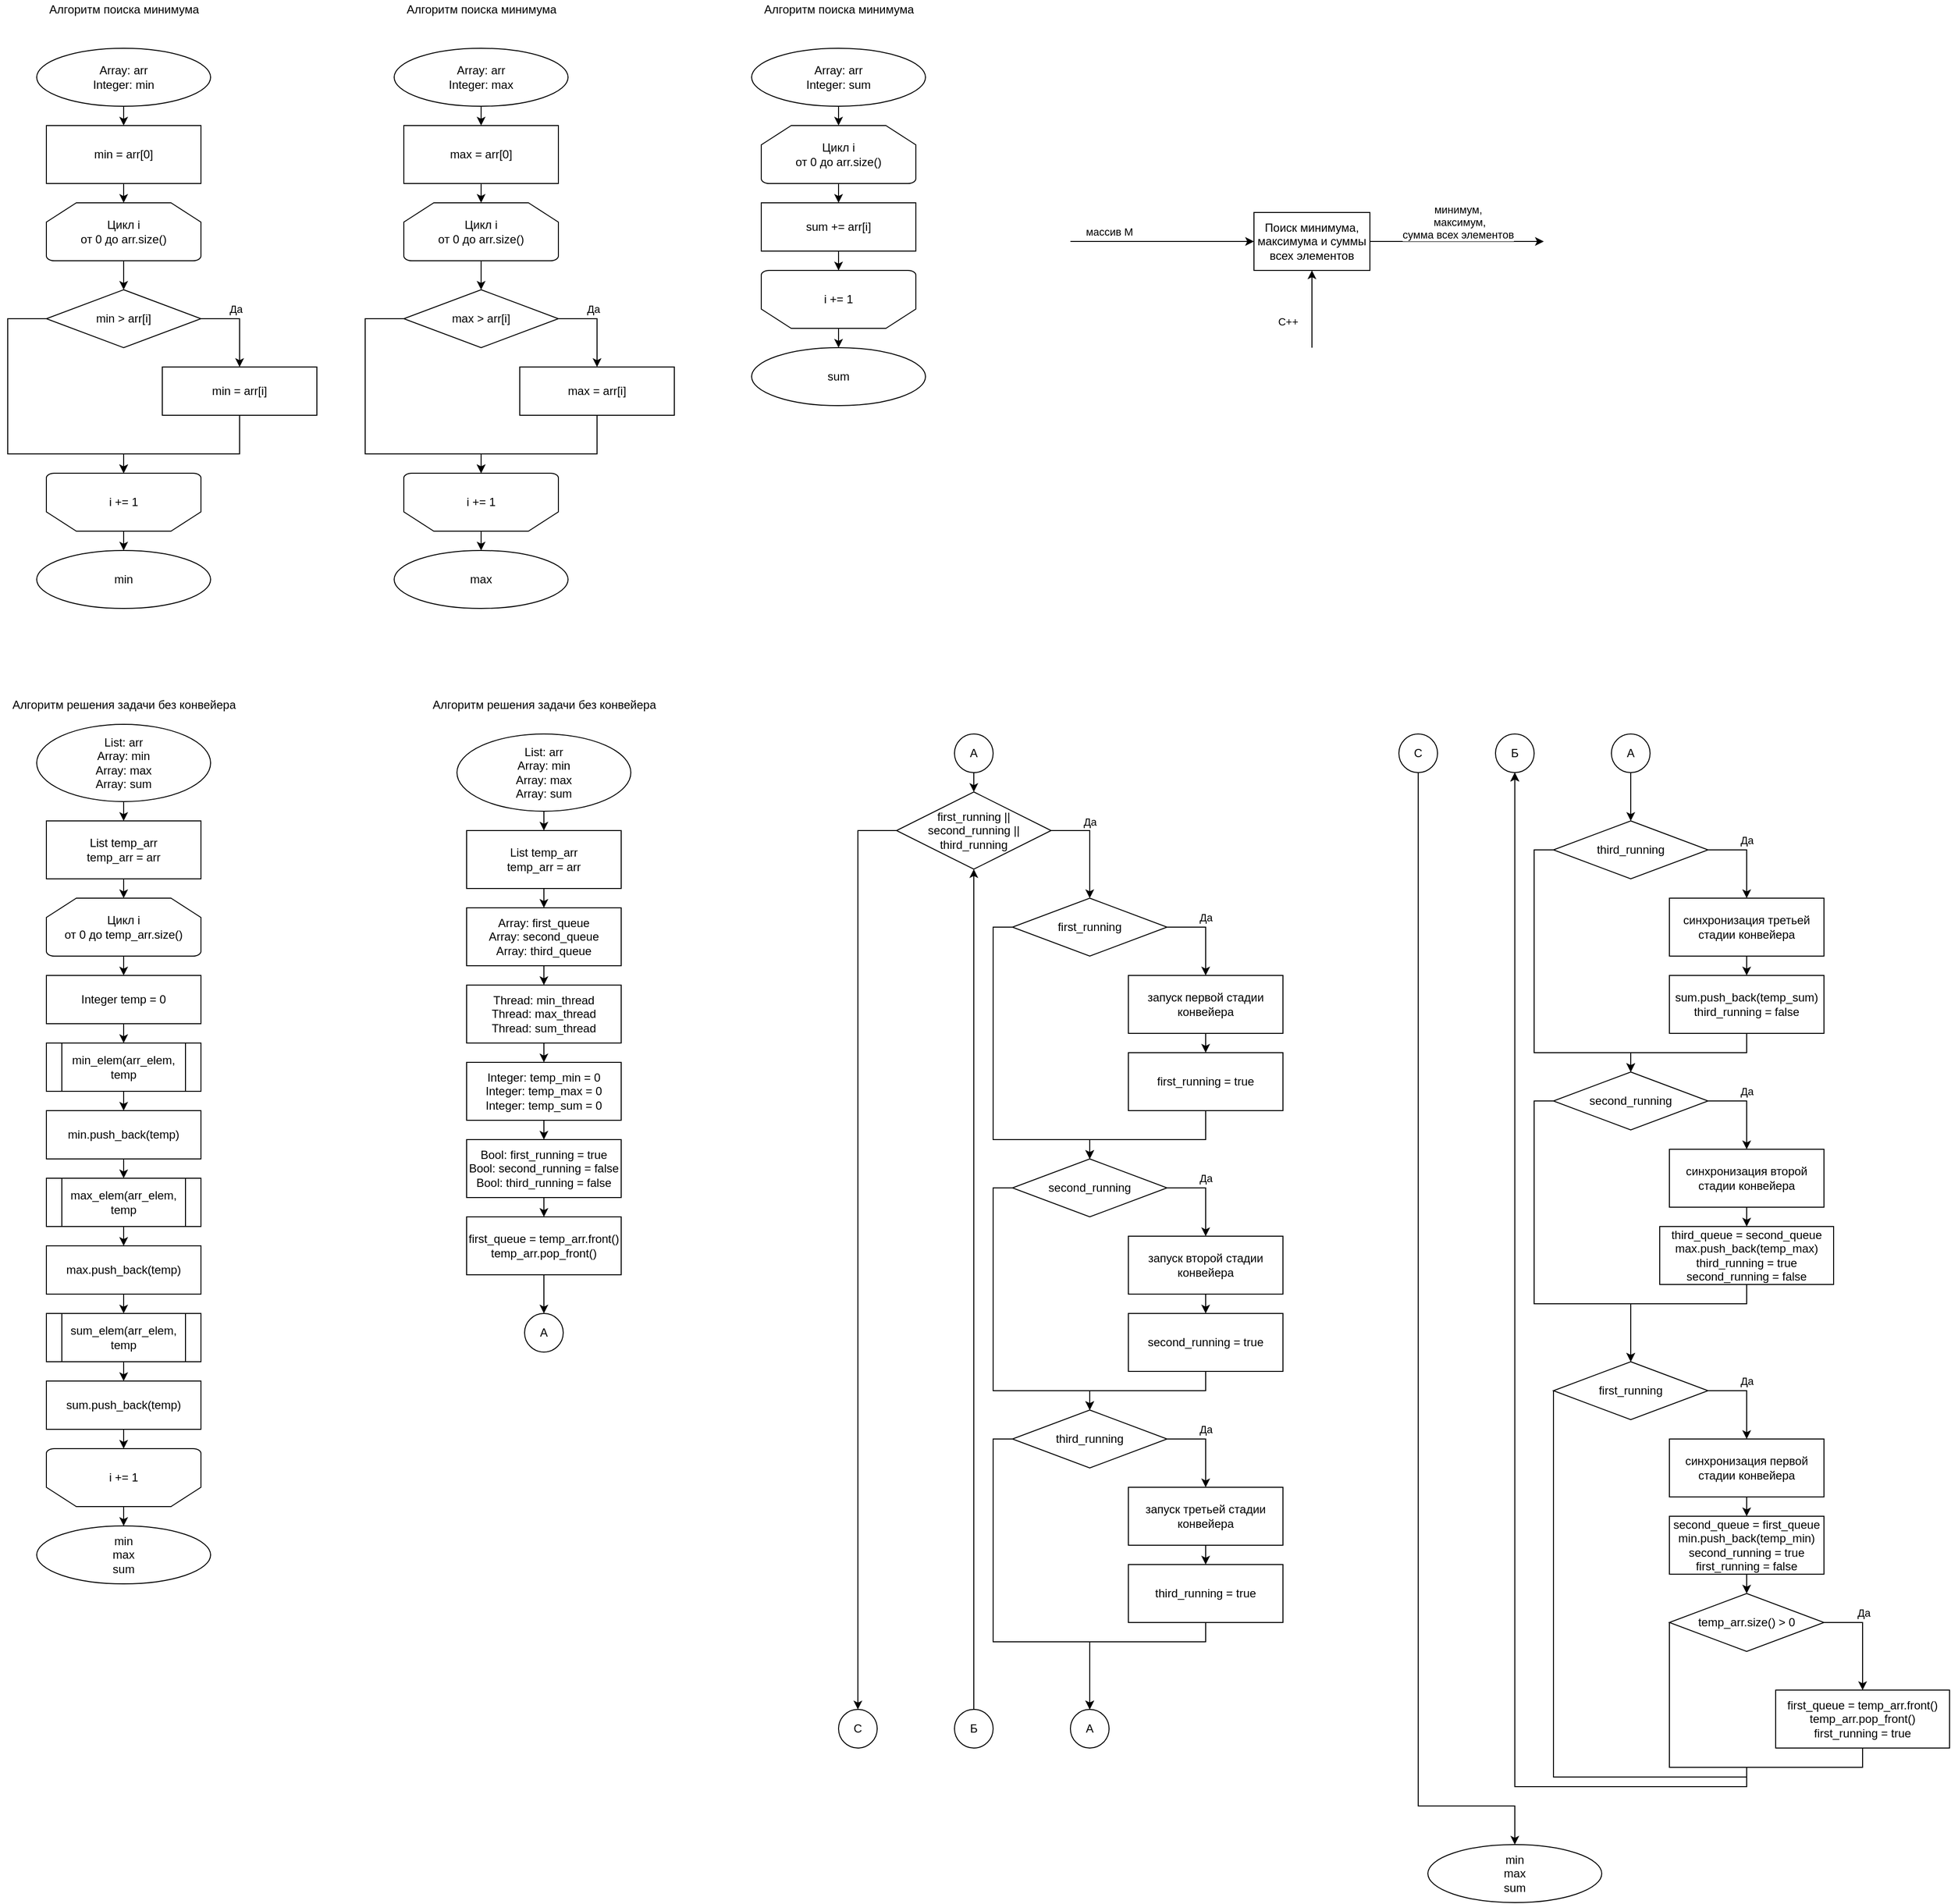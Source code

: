 <mxfile version="14.9.6" type="device"><diagram id="fH0HBRmKc5SlsXEf2OlQ" name="Страница 1"><mxGraphModel dx="1072" dy="1198" grid="1" gridSize="10" guides="1" tooltips="1" connect="1" arrows="1" fold="1" page="1" pageScale="1" pageWidth="2000" pageHeight="7500" math="0" shadow="0"><root><mxCell id="0"/><mxCell id="1" parent="0"/><mxCell id="mLA2JFkDccBZMxdn4q4g-1" value="Алгоритм поиска минимума" style="text;html=1;align=center;verticalAlign=middle;resizable=0;points=[];autosize=1;strokeColor=none;" parent="1" vertex="1"><mxGeometry x="115" y="70" width="170" height="20" as="geometry"/></mxCell><mxCell id="GXV0-Y7VM4MidApQn_C1-3" style="edgeStyle=orthogonalEdgeStyle;rounded=0;orthogonalLoop=1;jettySize=auto;html=1;exitX=0.5;exitY=1;exitDx=0;exitDy=0;exitPerimeter=0;entryX=0.5;entryY=0;entryDx=0;entryDy=0;" parent="1" source="mLA2JFkDccBZMxdn4q4g-2" target="GXV0-Y7VM4MidApQn_C1-2" edge="1"><mxGeometry relative="1" as="geometry"><mxPoint x="200.333" y="190" as="targetPoint"/></mxGeometry></mxCell><mxCell id="mLA2JFkDccBZMxdn4q4g-2" value="Array: arr&lt;br&gt;Integer: min" style="strokeWidth=1;html=1;shape=mxgraph.flowchart.start_1;whiteSpace=wrap;" parent="1" vertex="1"><mxGeometry x="110" y="120" width="180" height="60" as="geometry"/></mxCell><mxCell id="9Jeo3THALoIfppSIia8V-6" style="edgeStyle=orthogonalEdgeStyle;rounded=0;orthogonalLoop=1;jettySize=auto;html=1;" parent="1" source="9Jeo3THALoIfppSIia8V-1" edge="1"><mxGeometry relative="1" as="geometry"><mxPoint x="1670.0" y="320" as="targetPoint"/></mxGeometry></mxCell><mxCell id="9Jeo3THALoIfppSIia8V-7" value="минимум,&lt;br&gt;&amp;nbsp;максимум, &lt;br&gt;сумма всех элементов&lt;br&gt;" style="edgeLabel;html=1;align=center;verticalAlign=middle;resizable=0;points=[];" parent="9Jeo3THALoIfppSIia8V-6" vertex="1" connectable="0"><mxGeometry x="-0.261" relative="1" as="geometry"><mxPoint x="24" y="-20" as="offset"/></mxGeometry></mxCell><mxCell id="9Jeo3THALoIfppSIia8V-1" value="Поиск минимума, максимума и суммы всех элементов" style="rounded=0;whiteSpace=wrap;html=1;" parent="1" vertex="1"><mxGeometry x="1370" y="290" width="120" height="60" as="geometry"/></mxCell><mxCell id="9Jeo3THALoIfppSIia8V-2" value="" style="endArrow=classic;html=1;entryX=0;entryY=0.5;entryDx=0;entryDy=0;" parent="1" target="9Jeo3THALoIfppSIia8V-1" edge="1"><mxGeometry width="50" height="50" relative="1" as="geometry"><mxPoint x="1180" y="320" as="sourcePoint"/><mxPoint x="1120" y="310" as="targetPoint"/></mxGeometry></mxCell><mxCell id="9Jeo3THALoIfppSIia8V-3" value="массив M" style="edgeLabel;html=1;align=center;verticalAlign=middle;resizable=0;points=[];" parent="9Jeo3THALoIfppSIia8V-2" vertex="1" connectable="0"><mxGeometry x="-0.508" y="2" relative="1" as="geometry"><mxPoint x="-7" y="-8" as="offset"/></mxGeometry></mxCell><mxCell id="9Jeo3THALoIfppSIia8V-4" value="" style="endArrow=classic;html=1;entryX=0.5;entryY=1;entryDx=0;entryDy=0;" parent="1" target="9Jeo3THALoIfppSIia8V-1" edge="1"><mxGeometry width="50" height="50" relative="1" as="geometry"><mxPoint x="1430" y="430" as="sourcePoint"/><mxPoint x="1440" y="420" as="targetPoint"/></mxGeometry></mxCell><mxCell id="9Jeo3THALoIfppSIia8V-5" value="C++" style="edgeLabel;html=1;align=center;verticalAlign=middle;resizable=0;points=[];" parent="9Jeo3THALoIfppSIia8V-4" vertex="1" connectable="0"><mxGeometry x="-0.508" y="2" relative="1" as="geometry"><mxPoint x="-23" y="-8" as="offset"/></mxGeometry></mxCell><mxCell id="gbxbcN8R0TpXSxRUn-cA-10" style="edgeStyle=orthogonalEdgeStyle;rounded=0;orthogonalLoop=1;jettySize=auto;html=1;exitX=0.5;exitY=1;exitDx=0;exitDy=0;entryX=0.5;entryY=0;entryDx=0;entryDy=0;entryPerimeter=0;" edge="1" parent="1" source="GXV0-Y7VM4MidApQn_C1-2" target="gbxbcN8R0TpXSxRUn-cA-1"><mxGeometry relative="1" as="geometry"/></mxCell><mxCell id="GXV0-Y7VM4MidApQn_C1-2" value="min = arr[0]" style="rounded=0;whiteSpace=wrap;html=1;strokeWidth=1;" parent="1" vertex="1"><mxGeometry x="120" y="200" width="160" height="60" as="geometry"/></mxCell><mxCell id="gbxbcN8R0TpXSxRUn-cA-12" style="edgeStyle=orthogonalEdgeStyle;rounded=0;orthogonalLoop=1;jettySize=auto;html=1;exitX=0.5;exitY=1;exitDx=0;exitDy=0;exitPerimeter=0;entryX=0.5;entryY=0;entryDx=0;entryDy=0;" edge="1" parent="1" source="gbxbcN8R0TpXSxRUn-cA-1" target="gbxbcN8R0TpXSxRUn-cA-6"><mxGeometry relative="1" as="geometry"/></mxCell><mxCell id="gbxbcN8R0TpXSxRUn-cA-1" value="Цикл i&lt;br&gt;от 0 до arr.size()" style="strokeWidth=1;html=1;shape=mxgraph.flowchart.loop_limit;whiteSpace=wrap;" vertex="1" parent="1"><mxGeometry x="120" y="280" width="160" height="60" as="geometry"/></mxCell><mxCell id="gbxbcN8R0TpXSxRUn-cA-13" style="edgeStyle=orthogonalEdgeStyle;rounded=0;orthogonalLoop=1;jettySize=auto;html=1;exitX=0.5;exitY=0;exitDx=0;exitDy=0;exitPerimeter=0;entryX=0.5;entryY=0;entryDx=0;entryDy=0;entryPerimeter=0;" edge="1" parent="1" source="gbxbcN8R0TpXSxRUn-cA-2" target="gbxbcN8R0TpXSxRUn-cA-9"><mxGeometry relative="1" as="geometry"/></mxCell><mxCell id="gbxbcN8R0TpXSxRUn-cA-2" value="i += 1" style="strokeWidth=1;html=1;shape=mxgraph.flowchart.loop_limit;whiteSpace=wrap;direction=west;" vertex="1" parent="1"><mxGeometry x="120" y="560" width="160" height="60" as="geometry"/></mxCell><mxCell id="gbxbcN8R0TpXSxRUn-cA-3" style="edgeStyle=orthogonalEdgeStyle;rounded=0;orthogonalLoop=1;jettySize=auto;html=1;entryX=0.5;entryY=0;entryDx=0;entryDy=0;" edge="1" parent="1" source="gbxbcN8R0TpXSxRUn-cA-6" target="gbxbcN8R0TpXSxRUn-cA-8"><mxGeometry relative="1" as="geometry"><Array as="points"><mxPoint x="320" y="400"/></Array></mxGeometry></mxCell><mxCell id="gbxbcN8R0TpXSxRUn-cA-4" value="Да" style="edgeLabel;html=1;align=center;verticalAlign=middle;resizable=0;points=[];" vertex="1" connectable="0" parent="gbxbcN8R0TpXSxRUn-cA-3"><mxGeometry x="-0.246" relative="1" as="geometry"><mxPoint x="2" y="-10" as="offset"/></mxGeometry></mxCell><mxCell id="gbxbcN8R0TpXSxRUn-cA-5" style="edgeStyle=orthogonalEdgeStyle;rounded=0;orthogonalLoop=1;jettySize=auto;html=1;exitX=0;exitY=0.5;exitDx=0;exitDy=0;entryX=0.5;entryY=1;entryDx=0;entryDy=0;entryPerimeter=0;" edge="1" parent="1" source="gbxbcN8R0TpXSxRUn-cA-6" target="gbxbcN8R0TpXSxRUn-cA-2"><mxGeometry relative="1" as="geometry"><Array as="points"><mxPoint x="80" y="400"/><mxPoint x="80" y="540"/><mxPoint x="200" y="540"/></Array><mxPoint x="200" y="610" as="targetPoint"/></mxGeometry></mxCell><mxCell id="gbxbcN8R0TpXSxRUn-cA-6" value="min &amp;gt; arr[i]" style="rhombus;whiteSpace=wrap;html=1;strokeWidth=1;" vertex="1" parent="1"><mxGeometry x="120" y="370" width="160" height="60" as="geometry"/></mxCell><mxCell id="gbxbcN8R0TpXSxRUn-cA-7" style="edgeStyle=orthogonalEdgeStyle;rounded=0;orthogonalLoop=1;jettySize=auto;html=1;exitX=0.5;exitY=1;exitDx=0;exitDy=0;entryX=0.5;entryY=1;entryDx=0;entryDy=0;entryPerimeter=0;" edge="1" parent="1" source="gbxbcN8R0TpXSxRUn-cA-8" target="gbxbcN8R0TpXSxRUn-cA-2"><mxGeometry relative="1" as="geometry"><mxPoint x="200" y="560" as="targetPoint"/><Array as="points"><mxPoint x="320" y="540"/><mxPoint x="200" y="540"/></Array></mxGeometry></mxCell><mxCell id="gbxbcN8R0TpXSxRUn-cA-8" value="min = arr[i]" style="rounded=0;whiteSpace=wrap;html=1;strokeWidth=1;" vertex="1" parent="1"><mxGeometry x="240" y="450" width="160" height="50" as="geometry"/></mxCell><mxCell id="gbxbcN8R0TpXSxRUn-cA-9" value="min" style="strokeWidth=1;html=1;shape=mxgraph.flowchart.start_1;whiteSpace=wrap;" vertex="1" parent="1"><mxGeometry x="110" y="640" width="180" height="60" as="geometry"/></mxCell><mxCell id="gbxbcN8R0TpXSxRUn-cA-14" value="Алгоритм поиска минимума" style="text;html=1;align=center;verticalAlign=middle;resizable=0;points=[];autosize=1;strokeColor=none;" vertex="1" parent="1"><mxGeometry x="485" y="70" width="170" height="20" as="geometry"/></mxCell><mxCell id="gbxbcN8R0TpXSxRUn-cA-15" style="edgeStyle=orthogonalEdgeStyle;rounded=0;orthogonalLoop=1;jettySize=auto;html=1;exitX=0.5;exitY=1;exitDx=0;exitDy=0;exitPerimeter=0;entryX=0.5;entryY=0;entryDx=0;entryDy=0;" edge="1" parent="1" source="gbxbcN8R0TpXSxRUn-cA-16" target="gbxbcN8R0TpXSxRUn-cA-18"><mxGeometry relative="1" as="geometry"><mxPoint x="570.333" y="190" as="targetPoint"/></mxGeometry></mxCell><mxCell id="gbxbcN8R0TpXSxRUn-cA-16" value="Array: arr&lt;br&gt;Integer: max" style="strokeWidth=1;html=1;shape=mxgraph.flowchart.start_1;whiteSpace=wrap;" vertex="1" parent="1"><mxGeometry x="480" y="120" width="180" height="60" as="geometry"/></mxCell><mxCell id="gbxbcN8R0TpXSxRUn-cA-17" style="edgeStyle=orthogonalEdgeStyle;rounded=0;orthogonalLoop=1;jettySize=auto;html=1;exitX=0.5;exitY=1;exitDx=0;exitDy=0;entryX=0.5;entryY=0;entryDx=0;entryDy=0;entryPerimeter=0;" edge="1" parent="1" source="gbxbcN8R0TpXSxRUn-cA-18" target="gbxbcN8R0TpXSxRUn-cA-20"><mxGeometry relative="1" as="geometry"/></mxCell><mxCell id="gbxbcN8R0TpXSxRUn-cA-18" value="max = arr[0]" style="rounded=0;whiteSpace=wrap;html=1;strokeWidth=1;" vertex="1" parent="1"><mxGeometry x="490" y="200" width="160" height="60" as="geometry"/></mxCell><mxCell id="gbxbcN8R0TpXSxRUn-cA-19" style="edgeStyle=orthogonalEdgeStyle;rounded=0;orthogonalLoop=1;jettySize=auto;html=1;exitX=0.5;exitY=1;exitDx=0;exitDy=0;exitPerimeter=0;entryX=0.5;entryY=0;entryDx=0;entryDy=0;" edge="1" parent="1" source="gbxbcN8R0TpXSxRUn-cA-20" target="gbxbcN8R0TpXSxRUn-cA-26"><mxGeometry relative="1" as="geometry"/></mxCell><mxCell id="gbxbcN8R0TpXSxRUn-cA-20" value="Цикл i&lt;br&gt;от 0 до arr.size()" style="strokeWidth=1;html=1;shape=mxgraph.flowchart.loop_limit;whiteSpace=wrap;" vertex="1" parent="1"><mxGeometry x="490" y="280" width="160" height="60" as="geometry"/></mxCell><mxCell id="gbxbcN8R0TpXSxRUn-cA-21" style="edgeStyle=orthogonalEdgeStyle;rounded=0;orthogonalLoop=1;jettySize=auto;html=1;exitX=0.5;exitY=0;exitDx=0;exitDy=0;exitPerimeter=0;entryX=0.5;entryY=0;entryDx=0;entryDy=0;entryPerimeter=0;" edge="1" parent="1" source="gbxbcN8R0TpXSxRUn-cA-22" target="gbxbcN8R0TpXSxRUn-cA-29"><mxGeometry relative="1" as="geometry"/></mxCell><mxCell id="gbxbcN8R0TpXSxRUn-cA-22" value="i += 1" style="strokeWidth=1;html=1;shape=mxgraph.flowchart.loop_limit;whiteSpace=wrap;direction=west;" vertex="1" parent="1"><mxGeometry x="490" y="560" width="160" height="60" as="geometry"/></mxCell><mxCell id="gbxbcN8R0TpXSxRUn-cA-23" style="edgeStyle=orthogonalEdgeStyle;rounded=0;orthogonalLoop=1;jettySize=auto;html=1;entryX=0.5;entryY=0;entryDx=0;entryDy=0;" edge="1" parent="1" source="gbxbcN8R0TpXSxRUn-cA-26" target="gbxbcN8R0TpXSxRUn-cA-28"><mxGeometry relative="1" as="geometry"><Array as="points"><mxPoint x="690" y="400"/></Array></mxGeometry></mxCell><mxCell id="gbxbcN8R0TpXSxRUn-cA-24" value="Да" style="edgeLabel;html=1;align=center;verticalAlign=middle;resizable=0;points=[];" vertex="1" connectable="0" parent="gbxbcN8R0TpXSxRUn-cA-23"><mxGeometry x="-0.246" relative="1" as="geometry"><mxPoint x="2" y="-10" as="offset"/></mxGeometry></mxCell><mxCell id="gbxbcN8R0TpXSxRUn-cA-25" style="edgeStyle=orthogonalEdgeStyle;rounded=0;orthogonalLoop=1;jettySize=auto;html=1;exitX=0;exitY=0.5;exitDx=0;exitDy=0;entryX=0.5;entryY=1;entryDx=0;entryDy=0;entryPerimeter=0;" edge="1" parent="1" source="gbxbcN8R0TpXSxRUn-cA-26" target="gbxbcN8R0TpXSxRUn-cA-22"><mxGeometry relative="1" as="geometry"><Array as="points"><mxPoint x="450" y="400"/><mxPoint x="450" y="540"/><mxPoint x="570" y="540"/></Array><mxPoint x="570" y="610" as="targetPoint"/></mxGeometry></mxCell><mxCell id="gbxbcN8R0TpXSxRUn-cA-26" value="max &amp;gt; arr[i]" style="rhombus;whiteSpace=wrap;html=1;strokeWidth=1;" vertex="1" parent="1"><mxGeometry x="490" y="370" width="160" height="60" as="geometry"/></mxCell><mxCell id="gbxbcN8R0TpXSxRUn-cA-27" style="edgeStyle=orthogonalEdgeStyle;rounded=0;orthogonalLoop=1;jettySize=auto;html=1;exitX=0.5;exitY=1;exitDx=0;exitDy=0;entryX=0.5;entryY=1;entryDx=0;entryDy=0;entryPerimeter=0;" edge="1" parent="1" source="gbxbcN8R0TpXSxRUn-cA-28" target="gbxbcN8R0TpXSxRUn-cA-22"><mxGeometry relative="1" as="geometry"><mxPoint x="570" y="560" as="targetPoint"/><Array as="points"><mxPoint x="690" y="540"/><mxPoint x="570" y="540"/></Array></mxGeometry></mxCell><mxCell id="gbxbcN8R0TpXSxRUn-cA-28" value="max = arr[i]" style="rounded=0;whiteSpace=wrap;html=1;strokeWidth=1;" vertex="1" parent="1"><mxGeometry x="610" y="450" width="160" height="50" as="geometry"/></mxCell><mxCell id="gbxbcN8R0TpXSxRUn-cA-29" value="max" style="strokeWidth=1;html=1;shape=mxgraph.flowchart.start_1;whiteSpace=wrap;" vertex="1" parent="1"><mxGeometry x="480" y="640" width="180" height="60" as="geometry"/></mxCell><mxCell id="gbxbcN8R0TpXSxRUn-cA-30" value="Алгоритм поиска минимума" style="text;html=1;align=center;verticalAlign=middle;resizable=0;points=[];autosize=1;strokeColor=none;" vertex="1" parent="1"><mxGeometry x="855" y="70" width="170" height="20" as="geometry"/></mxCell><mxCell id="gbxbcN8R0TpXSxRUn-cA-46" style="edgeStyle=orthogonalEdgeStyle;rounded=0;orthogonalLoop=1;jettySize=auto;html=1;exitX=0.5;exitY=1;exitDx=0;exitDy=0;exitPerimeter=0;entryX=0.5;entryY=0;entryDx=0;entryDy=0;entryPerimeter=0;" edge="1" parent="1" source="gbxbcN8R0TpXSxRUn-cA-32" target="gbxbcN8R0TpXSxRUn-cA-36"><mxGeometry relative="1" as="geometry"/></mxCell><mxCell id="gbxbcN8R0TpXSxRUn-cA-32" value="Array: arr&lt;br&gt;Integer: sum" style="strokeWidth=1;html=1;shape=mxgraph.flowchart.start_1;whiteSpace=wrap;" vertex="1" parent="1"><mxGeometry x="850" y="120" width="180" height="60" as="geometry"/></mxCell><mxCell id="gbxbcN8R0TpXSxRUn-cA-35" style="edgeStyle=orthogonalEdgeStyle;rounded=0;orthogonalLoop=1;jettySize=auto;html=1;exitX=0.5;exitY=1;exitDx=0;exitDy=0;exitPerimeter=0;entryX=0.5;entryY=0;entryDx=0;entryDy=0;" edge="1" parent="1" source="gbxbcN8R0TpXSxRUn-cA-36" target="gbxbcN8R0TpXSxRUn-cA-47"><mxGeometry relative="1" as="geometry"><mxPoint x="940" y="290" as="targetPoint"/></mxGeometry></mxCell><mxCell id="gbxbcN8R0TpXSxRUn-cA-36" value="Цикл i&lt;br&gt;от 0 до arr.size()" style="strokeWidth=1;html=1;shape=mxgraph.flowchart.loop_limit;whiteSpace=wrap;" vertex="1" parent="1"><mxGeometry x="860" y="200" width="160" height="60" as="geometry"/></mxCell><mxCell id="gbxbcN8R0TpXSxRUn-cA-37" style="edgeStyle=orthogonalEdgeStyle;rounded=0;orthogonalLoop=1;jettySize=auto;html=1;exitX=0.5;exitY=0;exitDx=0;exitDy=0;exitPerimeter=0;entryX=0.5;entryY=0;entryDx=0;entryDy=0;entryPerimeter=0;" edge="1" parent="1" source="gbxbcN8R0TpXSxRUn-cA-38" target="gbxbcN8R0TpXSxRUn-cA-45"><mxGeometry relative="1" as="geometry"/></mxCell><mxCell id="gbxbcN8R0TpXSxRUn-cA-38" value="i += 1" style="strokeWidth=1;html=1;shape=mxgraph.flowchart.loop_limit;whiteSpace=wrap;direction=west;" vertex="1" parent="1"><mxGeometry x="860" y="350" width="160" height="60" as="geometry"/></mxCell><mxCell id="gbxbcN8R0TpXSxRUn-cA-45" value="sum" style="strokeWidth=1;html=1;shape=mxgraph.flowchart.start_1;whiteSpace=wrap;" vertex="1" parent="1"><mxGeometry x="850" y="430" width="180" height="60" as="geometry"/></mxCell><mxCell id="gbxbcN8R0TpXSxRUn-cA-48" style="edgeStyle=orthogonalEdgeStyle;rounded=0;orthogonalLoop=1;jettySize=auto;html=1;entryX=0.5;entryY=1;entryDx=0;entryDy=0;entryPerimeter=0;" edge="1" parent="1" source="gbxbcN8R0TpXSxRUn-cA-47" target="gbxbcN8R0TpXSxRUn-cA-38"><mxGeometry relative="1" as="geometry"/></mxCell><mxCell id="gbxbcN8R0TpXSxRUn-cA-47" value="sum += arr[i]" style="rounded=0;whiteSpace=wrap;html=1;strokeWidth=1;" vertex="1" parent="1"><mxGeometry x="860" y="280" width="160" height="50" as="geometry"/></mxCell><mxCell id="gbxbcN8R0TpXSxRUn-cA-49" value="Алгоритм решения задачи без конвейера" style="text;html=1;align=center;verticalAlign=middle;resizable=0;points=[];autosize=1;strokeColor=none;" vertex="1" parent="1"><mxGeometry x="75" y="790" width="250" height="20" as="geometry"/></mxCell><mxCell id="gbxbcN8R0TpXSxRUn-cA-50" style="edgeStyle=orthogonalEdgeStyle;rounded=0;orthogonalLoop=1;jettySize=auto;html=1;exitX=0.5;exitY=1;exitDx=0;exitDy=0;exitPerimeter=0;entryX=0.5;entryY=0;entryDx=0;entryDy=0;" edge="1" parent="1" source="gbxbcN8R0TpXSxRUn-cA-51" target="gbxbcN8R0TpXSxRUn-cA-53"><mxGeometry relative="1" as="geometry"><mxPoint x="200.333" y="910" as="targetPoint"/></mxGeometry></mxCell><mxCell id="gbxbcN8R0TpXSxRUn-cA-51" value="List: arr&lt;br&gt;Array: min&lt;br&gt;Array: max&lt;br&gt;Array: sum" style="strokeWidth=1;html=1;shape=mxgraph.flowchart.start_1;whiteSpace=wrap;" vertex="1" parent="1"><mxGeometry x="110" y="820" width="180" height="80" as="geometry"/></mxCell><mxCell id="gbxbcN8R0TpXSxRUn-cA-52" style="edgeStyle=orthogonalEdgeStyle;rounded=0;orthogonalLoop=1;jettySize=auto;html=1;exitX=0.5;exitY=1;exitDx=0;exitDy=0;entryX=0.5;entryY=0;entryDx=0;entryDy=0;entryPerimeter=0;" edge="1" parent="1" source="gbxbcN8R0TpXSxRUn-cA-53" target="gbxbcN8R0TpXSxRUn-cA-55"><mxGeometry relative="1" as="geometry"/></mxCell><mxCell id="gbxbcN8R0TpXSxRUn-cA-53" value="List temp_arr&lt;br&gt;temp_arr = arr" style="rounded=0;whiteSpace=wrap;html=1;strokeWidth=1;" vertex="1" parent="1"><mxGeometry x="120" y="920" width="160" height="60" as="geometry"/></mxCell><mxCell id="gbxbcN8R0TpXSxRUn-cA-54" style="edgeStyle=orthogonalEdgeStyle;rounded=0;orthogonalLoop=1;jettySize=auto;html=1;exitX=0.5;exitY=1;exitDx=0;exitDy=0;exitPerimeter=0;entryX=0.5;entryY=0;entryDx=0;entryDy=0;" edge="1" parent="1" source="gbxbcN8R0TpXSxRUn-cA-55" target="gbxbcN8R0TpXSxRUn-cA-81"><mxGeometry relative="1" as="geometry"><mxPoint x="200" y="1090" as="targetPoint"/></mxGeometry></mxCell><mxCell id="gbxbcN8R0TpXSxRUn-cA-55" value="Цикл i&lt;br&gt;от 0 до temp_arr.size()" style="strokeWidth=1;html=1;shape=mxgraph.flowchart.loop_limit;whiteSpace=wrap;" vertex="1" parent="1"><mxGeometry x="120" y="1000" width="160" height="60" as="geometry"/></mxCell><mxCell id="gbxbcN8R0TpXSxRUn-cA-56" style="edgeStyle=orthogonalEdgeStyle;rounded=0;orthogonalLoop=1;jettySize=auto;html=1;exitX=0.5;exitY=0;exitDx=0;exitDy=0;exitPerimeter=0;entryX=0.5;entryY=0;entryDx=0;entryDy=0;entryPerimeter=0;" edge="1" parent="1" source="gbxbcN8R0TpXSxRUn-cA-57" target="gbxbcN8R0TpXSxRUn-cA-64"><mxGeometry relative="1" as="geometry"/></mxCell><mxCell id="gbxbcN8R0TpXSxRUn-cA-57" value="i += 1" style="strokeWidth=1;html=1;shape=mxgraph.flowchart.loop_limit;whiteSpace=wrap;direction=west;" vertex="1" parent="1"><mxGeometry x="120" y="1570" width="160" height="60" as="geometry"/></mxCell><mxCell id="gbxbcN8R0TpXSxRUn-cA-64" value="min&lt;br&gt;max&lt;br&gt;sum" style="strokeWidth=1;html=1;shape=mxgraph.flowchart.start_1;whiteSpace=wrap;" vertex="1" parent="1"><mxGeometry x="110" y="1650" width="180" height="60" as="geometry"/></mxCell><mxCell id="gbxbcN8R0TpXSxRUn-cA-65" value="Алгоритм решения задачи без конвейера" style="text;html=1;align=center;verticalAlign=middle;resizable=0;points=[];autosize=1;strokeColor=none;" vertex="1" parent="1"><mxGeometry x="510" y="790" width="250" height="20" as="geometry"/></mxCell><mxCell id="gbxbcN8R0TpXSxRUn-cA-89" style="edgeStyle=orthogonalEdgeStyle;rounded=0;orthogonalLoop=1;jettySize=auto;html=1;exitX=0.5;exitY=1;exitDx=0;exitDy=0;entryX=0.5;entryY=0;entryDx=0;entryDy=0;" edge="1" parent="1" source="gbxbcN8R0TpXSxRUn-cA-81" target="gbxbcN8R0TpXSxRUn-cA-82"><mxGeometry relative="1" as="geometry"/></mxCell><mxCell id="gbxbcN8R0TpXSxRUn-cA-81" value="&lt;div&gt;Integer temp = 0&lt;/div&gt;" style="rounded=0;whiteSpace=wrap;html=1;strokeWidth=1;" vertex="1" parent="1"><mxGeometry x="120" y="1080" width="160" height="50" as="geometry"/></mxCell><mxCell id="gbxbcN8R0TpXSxRUn-cA-90" style="edgeStyle=orthogonalEdgeStyle;rounded=0;orthogonalLoop=1;jettySize=auto;html=1;exitX=0.5;exitY=1;exitDx=0;exitDy=0;entryX=0.5;entryY=0;entryDx=0;entryDy=0;" edge="1" parent="1" source="gbxbcN8R0TpXSxRUn-cA-82" target="gbxbcN8R0TpXSxRUn-cA-84"><mxGeometry relative="1" as="geometry"/></mxCell><mxCell id="gbxbcN8R0TpXSxRUn-cA-82" value="min_elem(arr_elem, temp" style="shape=process;whiteSpace=wrap;html=1;backgroundOutline=1;" vertex="1" parent="1"><mxGeometry x="120" y="1150" width="160" height="50" as="geometry"/></mxCell><mxCell id="gbxbcN8R0TpXSxRUn-cA-91" style="edgeStyle=orthogonalEdgeStyle;rounded=0;orthogonalLoop=1;jettySize=auto;html=1;exitX=0.5;exitY=1;exitDx=0;exitDy=0;entryX=0.5;entryY=0;entryDx=0;entryDy=0;" edge="1" parent="1" source="gbxbcN8R0TpXSxRUn-cA-84" target="gbxbcN8R0TpXSxRUn-cA-85"><mxGeometry relative="1" as="geometry"/></mxCell><mxCell id="gbxbcN8R0TpXSxRUn-cA-84" value="&lt;div&gt;min.push_back(temp)&lt;/div&gt;" style="rounded=0;whiteSpace=wrap;html=1;strokeWidth=1;" vertex="1" parent="1"><mxGeometry x="120" y="1220" width="160" height="50" as="geometry"/></mxCell><mxCell id="gbxbcN8R0TpXSxRUn-cA-92" style="edgeStyle=orthogonalEdgeStyle;rounded=0;orthogonalLoop=1;jettySize=auto;html=1;exitX=0.5;exitY=1;exitDx=0;exitDy=0;entryX=0.5;entryY=0;entryDx=0;entryDy=0;" edge="1" parent="1" source="gbxbcN8R0TpXSxRUn-cA-85" target="gbxbcN8R0TpXSxRUn-cA-86"><mxGeometry relative="1" as="geometry"/></mxCell><mxCell id="gbxbcN8R0TpXSxRUn-cA-85" value="max_elem(arr_elem, temp" style="shape=process;whiteSpace=wrap;html=1;backgroundOutline=1;" vertex="1" parent="1"><mxGeometry x="120" y="1290" width="160" height="50" as="geometry"/></mxCell><mxCell id="gbxbcN8R0TpXSxRUn-cA-93" style="edgeStyle=orthogonalEdgeStyle;rounded=0;orthogonalLoop=1;jettySize=auto;html=1;exitX=0.5;exitY=1;exitDx=0;exitDy=0;entryX=0.5;entryY=0;entryDx=0;entryDy=0;" edge="1" parent="1" source="gbxbcN8R0TpXSxRUn-cA-86" target="gbxbcN8R0TpXSxRUn-cA-87"><mxGeometry relative="1" as="geometry"/></mxCell><mxCell id="gbxbcN8R0TpXSxRUn-cA-86" value="&lt;div&gt;max.push_back(temp)&lt;/div&gt;" style="rounded=0;whiteSpace=wrap;html=1;strokeWidth=1;" vertex="1" parent="1"><mxGeometry x="120" y="1360" width="160" height="50" as="geometry"/></mxCell><mxCell id="gbxbcN8R0TpXSxRUn-cA-94" style="edgeStyle=orthogonalEdgeStyle;rounded=0;orthogonalLoop=1;jettySize=auto;html=1;exitX=0.5;exitY=1;exitDx=0;exitDy=0;entryX=0.5;entryY=0;entryDx=0;entryDy=0;" edge="1" parent="1" source="gbxbcN8R0TpXSxRUn-cA-87" target="gbxbcN8R0TpXSxRUn-cA-88"><mxGeometry relative="1" as="geometry"/></mxCell><mxCell id="gbxbcN8R0TpXSxRUn-cA-87" value="sum_elem(arr_elem, temp" style="shape=process;whiteSpace=wrap;html=1;backgroundOutline=1;" vertex="1" parent="1"><mxGeometry x="120" y="1430" width="160" height="50" as="geometry"/></mxCell><mxCell id="gbxbcN8R0TpXSxRUn-cA-95" style="edgeStyle=orthogonalEdgeStyle;rounded=0;orthogonalLoop=1;jettySize=auto;html=1;exitX=0.5;exitY=1;exitDx=0;exitDy=0;entryX=0.5;entryY=1;entryDx=0;entryDy=0;entryPerimeter=0;" edge="1" parent="1" source="gbxbcN8R0TpXSxRUn-cA-88" target="gbxbcN8R0TpXSxRUn-cA-57"><mxGeometry relative="1" as="geometry"/></mxCell><mxCell id="gbxbcN8R0TpXSxRUn-cA-88" value="&lt;div&gt;sum.push_back(temp)&lt;/div&gt;" style="rounded=0;whiteSpace=wrap;html=1;strokeWidth=1;" vertex="1" parent="1"><mxGeometry x="120" y="1500" width="160" height="50" as="geometry"/></mxCell><mxCell id="gbxbcN8R0TpXSxRUn-cA-96" style="edgeStyle=orthogonalEdgeStyle;rounded=0;orthogonalLoop=1;jettySize=auto;html=1;exitX=0.5;exitY=1;exitDx=0;exitDy=0;exitPerimeter=0;entryX=0.5;entryY=0;entryDx=0;entryDy=0;" edge="1" parent="1" source="gbxbcN8R0TpXSxRUn-cA-97" target="gbxbcN8R0TpXSxRUn-cA-99"><mxGeometry relative="1" as="geometry"><mxPoint x="635.333" y="920" as="targetPoint"/></mxGeometry></mxCell><mxCell id="gbxbcN8R0TpXSxRUn-cA-97" value="List: arr&lt;br&gt;Array: min&lt;br&gt;Array: max&lt;br&gt;Array: sum" style="strokeWidth=1;html=1;shape=mxgraph.flowchart.start_1;whiteSpace=wrap;" vertex="1" parent="1"><mxGeometry x="545" y="830" width="180" height="80" as="geometry"/></mxCell><mxCell id="gbxbcN8R0TpXSxRUn-cA-120" style="edgeStyle=orthogonalEdgeStyle;rounded=0;orthogonalLoop=1;jettySize=auto;html=1;exitX=0.5;exitY=1;exitDx=0;exitDy=0;entryX=0.5;entryY=0;entryDx=0;entryDy=0;" edge="1" parent="1" source="gbxbcN8R0TpXSxRUn-cA-99" target="gbxbcN8R0TpXSxRUn-cA-119"><mxGeometry relative="1" as="geometry"/></mxCell><mxCell id="gbxbcN8R0TpXSxRUn-cA-99" value="List temp_arr&lt;br&gt;temp_arr = arr" style="rounded=0;whiteSpace=wrap;html=1;strokeWidth=1;" vertex="1" parent="1"><mxGeometry x="555" y="930" width="160" height="60" as="geometry"/></mxCell><mxCell id="gbxbcN8R0TpXSxRUn-cA-122" style="edgeStyle=orthogonalEdgeStyle;rounded=0;orthogonalLoop=1;jettySize=auto;html=1;exitX=0.5;exitY=1;exitDx=0;exitDy=0;entryX=0.5;entryY=0;entryDx=0;entryDy=0;" edge="1" parent="1" source="gbxbcN8R0TpXSxRUn-cA-119" target="gbxbcN8R0TpXSxRUn-cA-121"><mxGeometry relative="1" as="geometry"/></mxCell><mxCell id="gbxbcN8R0TpXSxRUn-cA-119" value="Array: first_queue&lt;br&gt;Array: second_queue&lt;br&gt;Array: third_queue" style="rounded=0;whiteSpace=wrap;html=1;strokeWidth=1;" vertex="1" parent="1"><mxGeometry x="555" y="1010" width="160" height="60" as="geometry"/></mxCell><mxCell id="gbxbcN8R0TpXSxRUn-cA-124" style="edgeStyle=orthogonalEdgeStyle;rounded=0;orthogonalLoop=1;jettySize=auto;html=1;exitX=0.5;exitY=1;exitDx=0;exitDy=0;entryX=0.5;entryY=0;entryDx=0;entryDy=0;" edge="1" parent="1" source="gbxbcN8R0TpXSxRUn-cA-121" target="gbxbcN8R0TpXSxRUn-cA-123"><mxGeometry relative="1" as="geometry"/></mxCell><mxCell id="gbxbcN8R0TpXSxRUn-cA-121" value="Thread: min_thread&lt;br&gt;Thread: max_thread&lt;br&gt;Thread: sum_thread" style="rounded=0;whiteSpace=wrap;html=1;strokeWidth=1;" vertex="1" parent="1"><mxGeometry x="555" y="1090" width="160" height="60" as="geometry"/></mxCell><mxCell id="gbxbcN8R0TpXSxRUn-cA-126" style="edgeStyle=orthogonalEdgeStyle;rounded=0;orthogonalLoop=1;jettySize=auto;html=1;exitX=0.5;exitY=1;exitDx=0;exitDy=0;entryX=0.5;entryY=0;entryDx=0;entryDy=0;" edge="1" parent="1" source="gbxbcN8R0TpXSxRUn-cA-123" target="gbxbcN8R0TpXSxRUn-cA-125"><mxGeometry relative="1" as="geometry"/></mxCell><mxCell id="gbxbcN8R0TpXSxRUn-cA-123" value="Integer: temp_min = 0&lt;br&gt;Integer: temp_max = 0&lt;br&gt;Integer: temp_sum = 0" style="rounded=0;whiteSpace=wrap;html=1;strokeWidth=1;" vertex="1" parent="1"><mxGeometry x="555" y="1170" width="160" height="60" as="geometry"/></mxCell><mxCell id="gbxbcN8R0TpXSxRUn-cA-128" style="edgeStyle=orthogonalEdgeStyle;rounded=0;orthogonalLoop=1;jettySize=auto;html=1;exitX=0.5;exitY=1;exitDx=0;exitDy=0;entryX=0.5;entryY=0;entryDx=0;entryDy=0;" edge="1" parent="1" source="gbxbcN8R0TpXSxRUn-cA-125" target="gbxbcN8R0TpXSxRUn-cA-127"><mxGeometry relative="1" as="geometry"/></mxCell><mxCell id="gbxbcN8R0TpXSxRUn-cA-125" value="Bool: first_running = true&lt;br&gt;Bool: second_running = false&lt;br&gt;Bool: third_running = false" style="rounded=0;whiteSpace=wrap;html=1;strokeWidth=1;" vertex="1" parent="1"><mxGeometry x="555" y="1250" width="160" height="60" as="geometry"/></mxCell><mxCell id="gbxbcN8R0TpXSxRUn-cA-130" style="edgeStyle=orthogonalEdgeStyle;rounded=0;orthogonalLoop=1;jettySize=auto;html=1;exitX=0.5;exitY=1;exitDx=0;exitDy=0;entryX=0.5;entryY=0;entryDx=0;entryDy=0;" edge="1" parent="1" source="gbxbcN8R0TpXSxRUn-cA-127" target="gbxbcN8R0TpXSxRUn-cA-172"><mxGeometry relative="1" as="geometry"><mxPoint x="635" y="1410" as="targetPoint"/></mxGeometry></mxCell><mxCell id="gbxbcN8R0TpXSxRUn-cA-127" value="first_queue = temp_arr.front()&lt;br&gt;temp_arr.pop_front()" style="rounded=0;whiteSpace=wrap;html=1;strokeWidth=1;" vertex="1" parent="1"><mxGeometry x="555" y="1330" width="160" height="60" as="geometry"/></mxCell><mxCell id="gbxbcN8R0TpXSxRUn-cA-136" style="edgeStyle=orthogonalEdgeStyle;rounded=0;orthogonalLoop=1;jettySize=auto;html=1;entryX=0.5;entryY=0;entryDx=0;entryDy=0;" edge="1" parent="1" source="gbxbcN8R0TpXSxRUn-cA-131" target="gbxbcN8R0TpXSxRUn-cA-132"><mxGeometry relative="1" as="geometry"><Array as="points"><mxPoint x="1200" y="930"/></Array></mxGeometry></mxCell><mxCell id="gbxbcN8R0TpXSxRUn-cA-206" value="Да" style="edgeLabel;html=1;align=center;verticalAlign=middle;resizable=0;points=[];" vertex="1" connectable="0" parent="gbxbcN8R0TpXSxRUn-cA-136"><mxGeometry x="-0.2" y="-2" relative="1" as="geometry"><mxPoint x="2" y="-13" as="offset"/></mxGeometry></mxCell><mxCell id="gbxbcN8R0TpXSxRUn-cA-223" style="edgeStyle=orthogonalEdgeStyle;rounded=0;orthogonalLoop=1;jettySize=auto;html=1;exitX=0;exitY=0.5;exitDx=0;exitDy=0;entryX=0.5;entryY=0;entryDx=0;entryDy=0;" edge="1" parent="1" source="gbxbcN8R0TpXSxRUn-cA-131" target="gbxbcN8R0TpXSxRUn-cA-221"><mxGeometry relative="1" as="geometry"/></mxCell><mxCell id="gbxbcN8R0TpXSxRUn-cA-131" value="first_running || second_running || third_running" style="rhombus;whiteSpace=wrap;html=1;strokeWidth=1;" vertex="1" parent="1"><mxGeometry x="1000" y="890" width="160" height="80" as="geometry"/></mxCell><mxCell id="gbxbcN8R0TpXSxRUn-cA-140" style="edgeStyle=orthogonalEdgeStyle;rounded=0;orthogonalLoop=1;jettySize=auto;html=1;entryX=0.5;entryY=0;entryDx=0;entryDy=0;" edge="1" parent="1" source="gbxbcN8R0TpXSxRUn-cA-132" target="gbxbcN8R0TpXSxRUn-cA-138"><mxGeometry relative="1" as="geometry"><Array as="points"><mxPoint x="1320" y="1030"/></Array></mxGeometry></mxCell><mxCell id="gbxbcN8R0TpXSxRUn-cA-141" value="Да" style="edgeLabel;html=1;align=center;verticalAlign=middle;resizable=0;points=[];" vertex="1" connectable="0" parent="gbxbcN8R0TpXSxRUn-cA-140"><mxGeometry x="-0.289" y="-2" relative="1" as="geometry"><mxPoint x="8" y="-12" as="offset"/></mxGeometry></mxCell><mxCell id="gbxbcN8R0TpXSxRUn-cA-150" style="edgeStyle=orthogonalEdgeStyle;rounded=0;orthogonalLoop=1;jettySize=auto;html=1;exitX=0;exitY=0.5;exitDx=0;exitDy=0;entryX=0.5;entryY=0;entryDx=0;entryDy=0;" edge="1" parent="1" source="gbxbcN8R0TpXSxRUn-cA-132" target="gbxbcN8R0TpXSxRUn-cA-145"><mxGeometry relative="1" as="geometry"><Array as="points"><mxPoint x="1100" y="1030"/><mxPoint x="1100" y="1250"/><mxPoint x="1200" y="1250"/></Array></mxGeometry></mxCell><mxCell id="gbxbcN8R0TpXSxRUn-cA-132" value="first_running" style="rhombus;whiteSpace=wrap;html=1;strokeWidth=1;" vertex="1" parent="1"><mxGeometry x="1120" y="1000" width="160" height="60" as="geometry"/></mxCell><mxCell id="gbxbcN8R0TpXSxRUn-cA-142" style="edgeStyle=orthogonalEdgeStyle;rounded=0;orthogonalLoop=1;jettySize=auto;html=1;exitX=0.5;exitY=1;exitDx=0;exitDy=0;entryX=0.5;entryY=0;entryDx=0;entryDy=0;" edge="1" parent="1" source="gbxbcN8R0TpXSxRUn-cA-138" target="gbxbcN8R0TpXSxRUn-cA-139"><mxGeometry relative="1" as="geometry"/></mxCell><mxCell id="gbxbcN8R0TpXSxRUn-cA-138" value="запуск первой стадии конвейера&lt;span style=&quot;color: rgba(0 , 0 , 0 , 0) ; font-family: monospace ; font-size: 0px&quot;&gt;%3CmxGraphModel%3E%3Croot%3E%3CmxCell%20id%3D%220%22%2F%3E%3CmxCell%20id%3D%221%22%20parent%3D%220%22%2F%3E%3CmxCell%20id%3D%222%22%20value%3D%22List%20temp_arr%26lt%3Bbr%26gt%3Btemp_arr%20%3D%20arr%22%20style%3D%22rounded%3D0%3BwhiteSpace%3Dwrap%3Bhtml%3D1%3BstrokeWidth%3D1%3B%22%20vertex%3D%221%22%20parent%3D%221%22%3E%3CmxGeometry%20x%3D%22555%22%20y%3D%22930%22%20width%3D%22160%22%20height%3D%2260%22%20as%3D%22geometry%22%2F%3E%3C%2FmxCell%3E%3C%2Froot%3E%3C%2FmxGraphModel%3E&lt;/span&gt;" style="rounded=0;whiteSpace=wrap;html=1;strokeWidth=1;" vertex="1" parent="1"><mxGeometry x="1240" y="1080" width="160" height="60" as="geometry"/></mxCell><mxCell id="gbxbcN8R0TpXSxRUn-cA-149" style="edgeStyle=orthogonalEdgeStyle;rounded=0;orthogonalLoop=1;jettySize=auto;html=1;entryX=0.5;entryY=0;entryDx=0;entryDy=0;" edge="1" parent="1" source="gbxbcN8R0TpXSxRUn-cA-139" target="gbxbcN8R0TpXSxRUn-cA-145"><mxGeometry relative="1" as="geometry"><Array as="points"><mxPoint x="1320" y="1250"/><mxPoint x="1200" y="1250"/></Array></mxGeometry></mxCell><mxCell id="gbxbcN8R0TpXSxRUn-cA-139" value="first_running = true" style="rounded=0;whiteSpace=wrap;html=1;strokeWidth=1;" vertex="1" parent="1"><mxGeometry x="1240" y="1160" width="160" height="60" as="geometry"/></mxCell><mxCell id="gbxbcN8R0TpXSxRUn-cA-143" style="edgeStyle=orthogonalEdgeStyle;rounded=0;orthogonalLoop=1;jettySize=auto;html=1;entryX=0.5;entryY=0;entryDx=0;entryDy=0;" edge="1" parent="1" source="gbxbcN8R0TpXSxRUn-cA-145" target="gbxbcN8R0TpXSxRUn-cA-147"><mxGeometry relative="1" as="geometry"><Array as="points"><mxPoint x="1320" y="1300"/></Array></mxGeometry></mxCell><mxCell id="gbxbcN8R0TpXSxRUn-cA-144" value="Да" style="edgeLabel;html=1;align=center;verticalAlign=middle;resizable=0;points=[];" vertex="1" connectable="0" parent="gbxbcN8R0TpXSxRUn-cA-143"><mxGeometry x="-0.289" y="-2" relative="1" as="geometry"><mxPoint x="8" y="-12" as="offset"/></mxGeometry></mxCell><mxCell id="gbxbcN8R0TpXSxRUn-cA-158" style="edgeStyle=orthogonalEdgeStyle;rounded=0;orthogonalLoop=1;jettySize=auto;html=1;entryX=0.5;entryY=0;entryDx=0;entryDy=0;" edge="1" parent="1" source="gbxbcN8R0TpXSxRUn-cA-145" target="gbxbcN8R0TpXSxRUn-cA-153"><mxGeometry relative="1" as="geometry"><Array as="points"><mxPoint x="1100" y="1300"/><mxPoint x="1100" y="1510"/><mxPoint x="1200" y="1510"/></Array></mxGeometry></mxCell><mxCell id="gbxbcN8R0TpXSxRUn-cA-145" value="second_running" style="rhombus;whiteSpace=wrap;html=1;strokeWidth=1;" vertex="1" parent="1"><mxGeometry x="1120" y="1270" width="160" height="60" as="geometry"/></mxCell><mxCell id="gbxbcN8R0TpXSxRUn-cA-146" style="edgeStyle=orthogonalEdgeStyle;rounded=0;orthogonalLoop=1;jettySize=auto;html=1;exitX=0.5;exitY=1;exitDx=0;exitDy=0;entryX=0.5;entryY=0;entryDx=0;entryDy=0;" edge="1" parent="1" source="gbxbcN8R0TpXSxRUn-cA-147" target="gbxbcN8R0TpXSxRUn-cA-148"><mxGeometry relative="1" as="geometry"/></mxCell><mxCell id="gbxbcN8R0TpXSxRUn-cA-147" value="запуск второй стадии конвейера&lt;span style=&quot;color: rgba(0 , 0 , 0 , 0) ; font-family: monospace ; font-size: 0px&quot;&gt;%3CmxGraphModel%3E%3Croot%3E%3CmxCell%20id%3D%220%22%2F%3E%3CmxCell%20id%3D%221%22%20parent%3D%220%22%2F%3E%3CmxCell%20id%3D%222%22%20value%3D%22List%20temp_arr%26lt%3Bbr%26gt%3Btemp_arr%20%3D%20arr%22%20style%3D%22rounded%3D0%3BwhiteSpace%3Dwrap%3Bhtml%3D1%3BstrokeWidth%3D1%3B%22%20vertex%3D%221%22%20parent%3D%221%22%3E%3CmxGeometry%20x%3D%22555%22%20y%3D%22930%22%20width%3D%22160%22%20height%3D%2260%22%20as%3D%22geometry%22%2F%3E%3C%2FmxCell%3E%3C%2Froot%3E%3C%2FmxGraphModel%3E&lt;/span&gt;" style="rounded=0;whiteSpace=wrap;html=1;strokeWidth=1;" vertex="1" parent="1"><mxGeometry x="1240" y="1350" width="160" height="60" as="geometry"/></mxCell><mxCell id="gbxbcN8R0TpXSxRUn-cA-157" style="edgeStyle=orthogonalEdgeStyle;rounded=0;orthogonalLoop=1;jettySize=auto;html=1;exitX=0.5;exitY=1;exitDx=0;exitDy=0;entryX=0.5;entryY=0;entryDx=0;entryDy=0;" edge="1" parent="1" source="gbxbcN8R0TpXSxRUn-cA-148" target="gbxbcN8R0TpXSxRUn-cA-153"><mxGeometry relative="1" as="geometry"><Array as="points"><mxPoint x="1320" y="1510"/><mxPoint x="1200" y="1510"/></Array></mxGeometry></mxCell><mxCell id="gbxbcN8R0TpXSxRUn-cA-148" value="second_running = true" style="rounded=0;whiteSpace=wrap;html=1;strokeWidth=1;" vertex="1" parent="1"><mxGeometry x="1240" y="1430" width="160" height="60" as="geometry"/></mxCell><mxCell id="gbxbcN8R0TpXSxRUn-cA-151" style="edgeStyle=orthogonalEdgeStyle;rounded=0;orthogonalLoop=1;jettySize=auto;html=1;entryX=0.5;entryY=0;entryDx=0;entryDy=0;" edge="1" parent="1" source="gbxbcN8R0TpXSxRUn-cA-153" target="gbxbcN8R0TpXSxRUn-cA-155"><mxGeometry relative="1" as="geometry"><Array as="points"><mxPoint x="1320" y="1560"/></Array></mxGeometry></mxCell><mxCell id="gbxbcN8R0TpXSxRUn-cA-152" value="Да" style="edgeLabel;html=1;align=center;verticalAlign=middle;resizable=0;points=[];" vertex="1" connectable="0" parent="gbxbcN8R0TpXSxRUn-cA-151"><mxGeometry x="-0.289" y="-2" relative="1" as="geometry"><mxPoint x="8" y="-12" as="offset"/></mxGeometry></mxCell><mxCell id="gbxbcN8R0TpXSxRUn-cA-171" style="edgeStyle=orthogonalEdgeStyle;rounded=0;orthogonalLoop=1;jettySize=auto;html=1;exitX=0;exitY=0.5;exitDx=0;exitDy=0;entryX=0.5;entryY=0;entryDx=0;entryDy=0;" edge="1" parent="1" source="gbxbcN8R0TpXSxRUn-cA-153" target="gbxbcN8R0TpXSxRUn-cA-175"><mxGeometry relative="1" as="geometry"><mxPoint x="1200" y="1790" as="targetPoint"/><Array as="points"><mxPoint x="1100" y="1560"/><mxPoint x="1100" y="1770"/><mxPoint x="1200" y="1770"/></Array></mxGeometry></mxCell><mxCell id="gbxbcN8R0TpXSxRUn-cA-153" value="third_running" style="rhombus;whiteSpace=wrap;html=1;strokeWidth=1;" vertex="1" parent="1"><mxGeometry x="1120" y="1530" width="160" height="60" as="geometry"/></mxCell><mxCell id="gbxbcN8R0TpXSxRUn-cA-154" style="edgeStyle=orthogonalEdgeStyle;rounded=0;orthogonalLoop=1;jettySize=auto;html=1;exitX=0.5;exitY=1;exitDx=0;exitDy=0;entryX=0.5;entryY=0;entryDx=0;entryDy=0;" edge="1" parent="1" source="gbxbcN8R0TpXSxRUn-cA-155" target="gbxbcN8R0TpXSxRUn-cA-156"><mxGeometry relative="1" as="geometry"/></mxCell><mxCell id="gbxbcN8R0TpXSxRUn-cA-155" value="запуск третьей стадии конвейера&lt;span style=&quot;color: rgba(0 , 0 , 0 , 0) ; font-family: monospace ; font-size: 0px&quot;&gt;%3CmxGraphModel%3E%3Croot%3E%3CmxCell%20id%3D%220%22%2F%3E%3CmxCell%20id%3D%221%22%20parent%3D%220%22%2F%3E%3CmxCell%20id%3D%222%22%20value%3D%22List%20temp_arr%26lt%3Bbr%26gt%3Btemp_arr%20%3D%20arr%22%20style%3D%22rounded%3D0%3BwhiteSpace%3Dwrap%3Bhtml%3D1%3BstrokeWidth%3D1%3B%22%20vertex%3D%221%22%20parent%3D%221%22%3E%3CmxGeometry%20x%3D%22555%22%20y%3D%22930%22%20width%3D%22160%22%20height%3D%2260%22%20as%3D%22geometry%22%2F%3E%3C%2FmxCell%3E%3C%2Froot%3E%3C%2FmxGraphModel%3E&lt;/span&gt;" style="rounded=0;whiteSpace=wrap;html=1;strokeWidth=1;" vertex="1" parent="1"><mxGeometry x="1240" y="1610" width="160" height="60" as="geometry"/></mxCell><mxCell id="gbxbcN8R0TpXSxRUn-cA-176" style="edgeStyle=orthogonalEdgeStyle;rounded=0;orthogonalLoop=1;jettySize=auto;html=1;entryX=0.5;entryY=0;entryDx=0;entryDy=0;" edge="1" parent="1" source="gbxbcN8R0TpXSxRUn-cA-156" target="gbxbcN8R0TpXSxRUn-cA-175"><mxGeometry relative="1" as="geometry"><Array as="points"><mxPoint x="1320" y="1770"/><mxPoint x="1200" y="1770"/></Array></mxGeometry></mxCell><mxCell id="gbxbcN8R0TpXSxRUn-cA-156" value="third_running = true" style="rounded=0;whiteSpace=wrap;html=1;strokeWidth=1;" vertex="1" parent="1"><mxGeometry x="1240" y="1690" width="160" height="60" as="geometry"/></mxCell><mxCell id="gbxbcN8R0TpXSxRUn-cA-172" value="А" style="ellipse;whiteSpace=wrap;html=1;aspect=fixed;" vertex="1" parent="1"><mxGeometry x="615" y="1430" width="40" height="40" as="geometry"/></mxCell><mxCell id="gbxbcN8R0TpXSxRUn-cA-174" style="edgeStyle=orthogonalEdgeStyle;rounded=0;orthogonalLoop=1;jettySize=auto;html=1;exitX=0.5;exitY=1;exitDx=0;exitDy=0;entryX=0.5;entryY=0;entryDx=0;entryDy=0;" edge="1" parent="1" source="gbxbcN8R0TpXSxRUn-cA-173" target="gbxbcN8R0TpXSxRUn-cA-131"><mxGeometry relative="1" as="geometry"/></mxCell><mxCell id="gbxbcN8R0TpXSxRUn-cA-173" value="А" style="ellipse;whiteSpace=wrap;html=1;aspect=fixed;" vertex="1" parent="1"><mxGeometry x="1060" y="830" width="40" height="40" as="geometry"/></mxCell><mxCell id="gbxbcN8R0TpXSxRUn-cA-175" value="А" style="ellipse;whiteSpace=wrap;html=1;aspect=fixed;" vertex="1" parent="1"><mxGeometry x="1180" y="1840" width="40" height="40" as="geometry"/></mxCell><mxCell id="gbxbcN8R0TpXSxRUn-cA-189" style="edgeStyle=orthogonalEdgeStyle;rounded=0;orthogonalLoop=1;jettySize=auto;html=1;exitX=0.5;exitY=1;exitDx=0;exitDy=0;entryX=0.5;entryY=0;entryDx=0;entryDy=0;" edge="1" parent="1" source="gbxbcN8R0TpXSxRUn-cA-179" target="gbxbcN8R0TpXSxRUn-cA-183"><mxGeometry relative="1" as="geometry"/></mxCell><mxCell id="gbxbcN8R0TpXSxRUn-cA-179" value="А" style="ellipse;whiteSpace=wrap;html=1;aspect=fixed;" vertex="1" parent="1"><mxGeometry x="1740" y="830" width="40" height="40" as="geometry"/></mxCell><mxCell id="gbxbcN8R0TpXSxRUn-cA-180" style="edgeStyle=orthogonalEdgeStyle;rounded=0;orthogonalLoop=1;jettySize=auto;html=1;entryX=0.5;entryY=0;entryDx=0;entryDy=0;" edge="1" parent="1" source="gbxbcN8R0TpXSxRUn-cA-183" target="gbxbcN8R0TpXSxRUn-cA-185"><mxGeometry relative="1" as="geometry"><Array as="points"><mxPoint x="1880" y="950"/></Array></mxGeometry></mxCell><mxCell id="gbxbcN8R0TpXSxRUn-cA-181" value="Да" style="edgeLabel;html=1;align=center;verticalAlign=middle;resizable=0;points=[];" vertex="1" connectable="0" parent="gbxbcN8R0TpXSxRUn-cA-180"><mxGeometry x="-0.289" y="-2" relative="1" as="geometry"><mxPoint x="8" y="-12" as="offset"/></mxGeometry></mxCell><mxCell id="gbxbcN8R0TpXSxRUn-cA-208" style="edgeStyle=orthogonalEdgeStyle;rounded=0;orthogonalLoop=1;jettySize=auto;html=1;exitX=0;exitY=0.5;exitDx=0;exitDy=0;entryX=0.5;entryY=0;entryDx=0;entryDy=0;" edge="1" parent="1" source="gbxbcN8R0TpXSxRUn-cA-183" target="gbxbcN8R0TpXSxRUn-cA-193"><mxGeometry relative="1" as="geometry"><Array as="points"><mxPoint x="1660" y="950"/><mxPoint x="1660" y="1160"/><mxPoint x="1760" y="1160"/></Array></mxGeometry></mxCell><mxCell id="gbxbcN8R0TpXSxRUn-cA-183" value="third_running" style="rhombus;whiteSpace=wrap;html=1;strokeWidth=1;" vertex="1" parent="1"><mxGeometry x="1680" y="920" width="160" height="60" as="geometry"/></mxCell><mxCell id="gbxbcN8R0TpXSxRUn-cA-184" style="edgeStyle=orthogonalEdgeStyle;rounded=0;orthogonalLoop=1;jettySize=auto;html=1;exitX=0.5;exitY=1;exitDx=0;exitDy=0;entryX=0.5;entryY=0;entryDx=0;entryDy=0;" edge="1" parent="1" source="gbxbcN8R0TpXSxRUn-cA-185" target="gbxbcN8R0TpXSxRUn-cA-187"><mxGeometry relative="1" as="geometry"/></mxCell><mxCell id="gbxbcN8R0TpXSxRUn-cA-185" value="синхронизация третьей стадии конвейера" style="rounded=0;whiteSpace=wrap;html=1;strokeWidth=1;" vertex="1" parent="1"><mxGeometry x="1800" y="1000" width="160" height="60" as="geometry"/></mxCell><mxCell id="gbxbcN8R0TpXSxRUn-cA-207" style="edgeStyle=orthogonalEdgeStyle;rounded=0;orthogonalLoop=1;jettySize=auto;html=1;exitX=0.5;exitY=1;exitDx=0;exitDy=0;entryX=0.5;entryY=0;entryDx=0;entryDy=0;" edge="1" parent="1" source="gbxbcN8R0TpXSxRUn-cA-187" target="gbxbcN8R0TpXSxRUn-cA-193"><mxGeometry relative="1" as="geometry"/></mxCell><mxCell id="gbxbcN8R0TpXSxRUn-cA-187" value="&lt;div&gt;sum.push_back(temp_sum)&lt;/div&gt;&lt;div&gt;&lt;span&gt;&#9;&#9;&#9;&lt;/span&gt;third_running = false&lt;/div&gt;" style="rounded=0;whiteSpace=wrap;html=1;strokeWidth=1;" vertex="1" parent="1"><mxGeometry x="1800" y="1080" width="160" height="60" as="geometry"/></mxCell><mxCell id="gbxbcN8R0TpXSxRUn-cA-190" style="edgeStyle=orthogonalEdgeStyle;rounded=0;orthogonalLoop=1;jettySize=auto;html=1;entryX=0.5;entryY=0;entryDx=0;entryDy=0;" edge="1" parent="1" source="gbxbcN8R0TpXSxRUn-cA-193" target="gbxbcN8R0TpXSxRUn-cA-195"><mxGeometry relative="1" as="geometry"><Array as="points"><mxPoint x="1880" y="1210"/></Array></mxGeometry></mxCell><mxCell id="gbxbcN8R0TpXSxRUn-cA-191" value="Да" style="edgeLabel;html=1;align=center;verticalAlign=middle;resizable=0;points=[];" vertex="1" connectable="0" parent="gbxbcN8R0TpXSxRUn-cA-190"><mxGeometry x="-0.289" y="-2" relative="1" as="geometry"><mxPoint x="8" y="-12" as="offset"/></mxGeometry></mxCell><mxCell id="gbxbcN8R0TpXSxRUn-cA-192" style="edgeStyle=orthogonalEdgeStyle;rounded=0;orthogonalLoop=1;jettySize=auto;html=1;entryX=0.5;entryY=0;entryDx=0;entryDy=0;" edge="1" parent="1" source="gbxbcN8R0TpXSxRUn-cA-193" target="gbxbcN8R0TpXSxRUn-cA-201"><mxGeometry relative="1" as="geometry"><mxPoint x="1760" y="1440" as="targetPoint"/><Array as="points"><mxPoint x="1660" y="1210"/><mxPoint x="1660" y="1420"/><mxPoint x="1760" y="1420"/></Array></mxGeometry></mxCell><mxCell id="gbxbcN8R0TpXSxRUn-cA-193" value="second_running" style="rhombus;whiteSpace=wrap;html=1;strokeWidth=1;" vertex="1" parent="1"><mxGeometry x="1680" y="1180" width="160" height="60" as="geometry"/></mxCell><mxCell id="gbxbcN8R0TpXSxRUn-cA-194" style="edgeStyle=orthogonalEdgeStyle;rounded=0;orthogonalLoop=1;jettySize=auto;html=1;exitX=0.5;exitY=1;exitDx=0;exitDy=0;entryX=0.5;entryY=0;entryDx=0;entryDy=0;" edge="1" parent="1" source="gbxbcN8R0TpXSxRUn-cA-195" target="gbxbcN8R0TpXSxRUn-cA-197"><mxGeometry relative="1" as="geometry"/></mxCell><mxCell id="gbxbcN8R0TpXSxRUn-cA-195" value="синхронизация второй стадии конвейера" style="rounded=0;whiteSpace=wrap;html=1;strokeWidth=1;" vertex="1" parent="1"><mxGeometry x="1800" y="1260" width="160" height="60" as="geometry"/></mxCell><mxCell id="gbxbcN8R0TpXSxRUn-cA-196" style="edgeStyle=orthogonalEdgeStyle;rounded=0;orthogonalLoop=1;jettySize=auto;html=1;exitX=0.5;exitY=1;exitDx=0;exitDy=0;entryX=0.5;entryY=0;entryDx=0;entryDy=0;" edge="1" parent="1" source="gbxbcN8R0TpXSxRUn-cA-197" target="gbxbcN8R0TpXSxRUn-cA-201"><mxGeometry relative="1" as="geometry"><mxPoint x="1760" y="1440" as="targetPoint"/><Array as="points"><mxPoint x="1880" y="1420"/><mxPoint x="1760" y="1420"/></Array></mxGeometry></mxCell><mxCell id="gbxbcN8R0TpXSxRUn-cA-197" value="third_queue = second_queue&lt;br&gt;max.push_back(temp_max)&lt;br&gt;&#9;&#9;&#9;third_running = true&lt;br&gt;&#9;&#9;&#9;second_running = false" style="rounded=0;whiteSpace=wrap;html=1;strokeWidth=1;" vertex="1" parent="1"><mxGeometry x="1790" y="1340" width="180" height="60" as="geometry"/></mxCell><mxCell id="gbxbcN8R0TpXSxRUn-cA-198" style="edgeStyle=orthogonalEdgeStyle;rounded=0;orthogonalLoop=1;jettySize=auto;html=1;entryX=0.5;entryY=0;entryDx=0;entryDy=0;" edge="1" parent="1" source="gbxbcN8R0TpXSxRUn-cA-201" target="gbxbcN8R0TpXSxRUn-cA-203"><mxGeometry relative="1" as="geometry"><Array as="points"><mxPoint x="1880" y="1510"/></Array></mxGeometry></mxCell><mxCell id="gbxbcN8R0TpXSxRUn-cA-199" value="Да" style="edgeLabel;html=1;align=center;verticalAlign=middle;resizable=0;points=[];" vertex="1" connectable="0" parent="gbxbcN8R0TpXSxRUn-cA-198"><mxGeometry x="-0.289" y="-2" relative="1" as="geometry"><mxPoint x="8" y="-12" as="offset"/></mxGeometry></mxCell><mxCell id="gbxbcN8R0TpXSxRUn-cA-200" style="edgeStyle=orthogonalEdgeStyle;rounded=0;orthogonalLoop=1;jettySize=auto;html=1;exitX=0;exitY=0.5;exitDx=0;exitDy=0;entryX=0.5;entryY=1;entryDx=0;entryDy=0;" edge="1" parent="1" source="gbxbcN8R0TpXSxRUn-cA-201" target="gbxbcN8R0TpXSxRUn-cA-209"><mxGeometry relative="1" as="geometry"><mxPoint x="1760" y="1750" as="targetPoint"/><Array as="points"><mxPoint x="1680" y="1910"/><mxPoint x="1880" y="1910"/><mxPoint x="1880" y="1920"/><mxPoint x="1640" y="1920"/></Array></mxGeometry></mxCell><mxCell id="gbxbcN8R0TpXSxRUn-cA-201" value="first_running" style="rhombus;whiteSpace=wrap;html=1;strokeWidth=1;" vertex="1" parent="1"><mxGeometry x="1680" y="1480" width="160" height="60" as="geometry"/></mxCell><mxCell id="gbxbcN8R0TpXSxRUn-cA-202" style="edgeStyle=orthogonalEdgeStyle;rounded=0;orthogonalLoop=1;jettySize=auto;html=1;exitX=0.5;exitY=1;exitDx=0;exitDy=0;entryX=0.5;entryY=0;entryDx=0;entryDy=0;" edge="1" parent="1" source="gbxbcN8R0TpXSxRUn-cA-203" target="gbxbcN8R0TpXSxRUn-cA-205"><mxGeometry relative="1" as="geometry"/></mxCell><mxCell id="gbxbcN8R0TpXSxRUn-cA-203" value="синхронизация первой стадии конвейера" style="rounded=0;whiteSpace=wrap;html=1;strokeWidth=1;" vertex="1" parent="1"><mxGeometry x="1800" y="1560" width="160" height="60" as="geometry"/></mxCell><mxCell id="gbxbcN8R0TpXSxRUn-cA-212" style="edgeStyle=orthogonalEdgeStyle;rounded=0;orthogonalLoop=1;jettySize=auto;html=1;exitX=0.5;exitY=1;exitDx=0;exitDy=0;entryX=0.5;entryY=0;entryDx=0;entryDy=0;" edge="1" parent="1" source="gbxbcN8R0TpXSxRUn-cA-205" target="gbxbcN8R0TpXSxRUn-cA-211"><mxGeometry relative="1" as="geometry"/></mxCell><mxCell id="gbxbcN8R0TpXSxRUn-cA-205" value="&lt;div&gt;second_queue = first_queue&lt;/div&gt;&lt;div&gt;&lt;span&gt;&#9;&#9;&#9;&lt;/span&gt;min.push_back(temp_min)&lt;/div&gt;&lt;div&gt;&lt;span&gt;&#9;&#9;&#9;&lt;/span&gt;second_running = true&lt;/div&gt;&lt;div&gt;&lt;span&gt;&#9;&#9;&#9;&lt;/span&gt;first_running = false&lt;/div&gt;" style="rounded=0;whiteSpace=wrap;html=1;strokeWidth=1;" vertex="1" parent="1"><mxGeometry x="1800" y="1640" width="160" height="60" as="geometry"/></mxCell><mxCell id="gbxbcN8R0TpXSxRUn-cA-209" value="Б" style="ellipse;whiteSpace=wrap;html=1;aspect=fixed;" vertex="1" parent="1"><mxGeometry x="1620" y="830" width="40" height="40" as="geometry"/></mxCell><mxCell id="gbxbcN8R0TpXSxRUn-cA-224" style="edgeStyle=orthogonalEdgeStyle;rounded=0;orthogonalLoop=1;jettySize=auto;html=1;exitX=0.5;exitY=1;exitDx=0;exitDy=0;entryX=0.5;entryY=0;entryDx=0;entryDy=0;entryPerimeter=0;" edge="1" parent="1" source="gbxbcN8R0TpXSxRUn-cA-210" target="gbxbcN8R0TpXSxRUn-cA-226"><mxGeometry relative="1" as="geometry"><mxPoint x="1640" y="1950" as="targetPoint"/><Array as="points"><mxPoint x="1540" y="1940"/><mxPoint x="1640" y="1940"/></Array></mxGeometry></mxCell><mxCell id="gbxbcN8R0TpXSxRUn-cA-210" value="C" style="ellipse;whiteSpace=wrap;html=1;aspect=fixed;" vertex="1" parent="1"><mxGeometry x="1520" y="830" width="40" height="40" as="geometry"/></mxCell><mxCell id="gbxbcN8R0TpXSxRUn-cA-214" style="edgeStyle=orthogonalEdgeStyle;rounded=0;orthogonalLoop=1;jettySize=auto;html=1;entryX=0.5;entryY=0;entryDx=0;entryDy=0;" edge="1" parent="1" source="gbxbcN8R0TpXSxRUn-cA-211" target="gbxbcN8R0TpXSxRUn-cA-213"><mxGeometry relative="1" as="geometry"><Array as="points"><mxPoint x="2000" y="1750"/></Array></mxGeometry></mxCell><mxCell id="gbxbcN8R0TpXSxRUn-cA-215" value="Да" style="edgeLabel;html=1;align=center;verticalAlign=middle;resizable=0;points=[];" vertex="1" connectable="0" parent="gbxbcN8R0TpXSxRUn-cA-214"><mxGeometry x="-0.377" y="2" relative="1" as="geometry"><mxPoint x="6" y="-8" as="offset"/></mxGeometry></mxCell><mxCell id="gbxbcN8R0TpXSxRUn-cA-217" style="edgeStyle=orthogonalEdgeStyle;rounded=0;orthogonalLoop=1;jettySize=auto;html=1;exitX=0;exitY=0.5;exitDx=0;exitDy=0;entryX=0.5;entryY=1;entryDx=0;entryDy=0;" edge="1" parent="1" source="gbxbcN8R0TpXSxRUn-cA-211" target="gbxbcN8R0TpXSxRUn-cA-209"><mxGeometry relative="1" as="geometry"><Array as="points"><mxPoint x="1800" y="1900"/><mxPoint x="1880" y="1900"/><mxPoint x="1880" y="1920"/><mxPoint x="1640" y="1920"/></Array></mxGeometry></mxCell><mxCell id="gbxbcN8R0TpXSxRUn-cA-211" value="temp_arr.size() &amp;gt; 0" style="rhombus;whiteSpace=wrap;html=1;strokeWidth=1;" vertex="1" parent="1"><mxGeometry x="1800" y="1720" width="160" height="60" as="geometry"/></mxCell><mxCell id="gbxbcN8R0TpXSxRUn-cA-216" style="edgeStyle=orthogonalEdgeStyle;rounded=0;orthogonalLoop=1;jettySize=auto;html=1;entryX=0.5;entryY=1;entryDx=0;entryDy=0;" edge="1" parent="1" source="gbxbcN8R0TpXSxRUn-cA-213" target="gbxbcN8R0TpXSxRUn-cA-209"><mxGeometry relative="1" as="geometry"><Array as="points"><mxPoint x="2000" y="1900"/><mxPoint x="1880" y="1900"/><mxPoint x="1880" y="1920"/><mxPoint x="1640" y="1920"/></Array></mxGeometry></mxCell><mxCell id="gbxbcN8R0TpXSxRUn-cA-213" value="&lt;div&gt;first_queue = temp_arr.front()&lt;/div&gt;&lt;div&gt;&lt;span&gt;&#9;&#9;&#9;&#9;&lt;/span&gt;temp_arr.pop_front()&lt;/div&gt;&lt;div&gt;&lt;span&gt;&#9;&#9;&#9;&#9;&lt;/span&gt;first_running = true&lt;/div&gt;" style="rounded=0;whiteSpace=wrap;html=1;strokeWidth=1;" vertex="1" parent="1"><mxGeometry x="1910" y="1820" width="180" height="60" as="geometry"/></mxCell><mxCell id="gbxbcN8R0TpXSxRUn-cA-220" style="edgeStyle=orthogonalEdgeStyle;rounded=0;orthogonalLoop=1;jettySize=auto;html=1;exitX=0.5;exitY=0;exitDx=0;exitDy=0;entryX=0.5;entryY=1;entryDx=0;entryDy=0;" edge="1" parent="1" source="gbxbcN8R0TpXSxRUn-cA-218" target="gbxbcN8R0TpXSxRUn-cA-131"><mxGeometry relative="1" as="geometry"/></mxCell><mxCell id="gbxbcN8R0TpXSxRUn-cA-218" value="Б" style="ellipse;whiteSpace=wrap;html=1;aspect=fixed;" vertex="1" parent="1"><mxGeometry x="1060" y="1840" width="40" height="40" as="geometry"/></mxCell><mxCell id="gbxbcN8R0TpXSxRUn-cA-221" value="C" style="ellipse;whiteSpace=wrap;html=1;aspect=fixed;" vertex="1" parent="1"><mxGeometry x="940" y="1840" width="40" height="40" as="geometry"/></mxCell><mxCell id="gbxbcN8R0TpXSxRUn-cA-226" value="min&lt;br&gt;max&lt;br&gt;sum" style="strokeWidth=1;html=1;shape=mxgraph.flowchart.start_1;whiteSpace=wrap;" vertex="1" parent="1"><mxGeometry x="1550" y="1980" width="180" height="60" as="geometry"/></mxCell></root></mxGraphModel></diagram></mxfile>